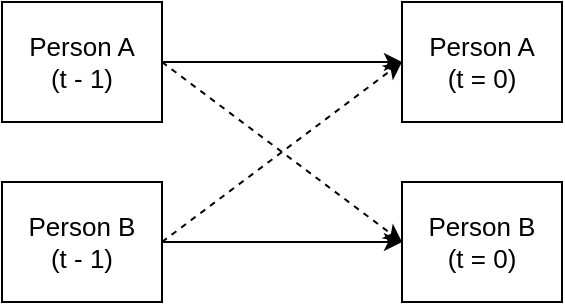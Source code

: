 <mxfile version="17.4.6" type="github">
  <diagram id="oJIDTCZlLFtbxgfG5ja2" name="Page-1">
    <mxGraphModel dx="398" dy="519" grid="0" gridSize="10" guides="1" tooltips="1" connect="1" arrows="1" fold="1" page="1" pageScale="1" pageWidth="827" pageHeight="1169" math="0" shadow="0">
      <root>
        <mxCell id="0" />
        <mxCell id="1" parent="0" />
        <mxCell id="TkH-27ubGUVcULufY3_F-6" style="edgeStyle=orthogonalEdgeStyle;rounded=0;orthogonalLoop=1;jettySize=auto;html=1;strokeWidth=1;fontSize=13;" edge="1" parent="1" source="TkH-27ubGUVcULufY3_F-1" target="TkH-27ubGUVcULufY3_F-3">
          <mxGeometry relative="1" as="geometry" />
        </mxCell>
        <mxCell id="TkH-27ubGUVcULufY3_F-8" style="rounded=0;orthogonalLoop=1;jettySize=auto;html=1;entryX=0;entryY=0.5;entryDx=0;entryDy=0;exitX=1;exitY=0.5;exitDx=0;exitDy=0;dashed=1;strokeWidth=1;fontSize=13;" edge="1" parent="1" source="TkH-27ubGUVcULufY3_F-1" target="TkH-27ubGUVcULufY3_F-5">
          <mxGeometry relative="1" as="geometry" />
        </mxCell>
        <mxCell id="TkH-27ubGUVcULufY3_F-1" value="Person A&lt;br style=&quot;font-size: 13px;&quot;&gt;(t - 1)" style="rounded=0;whiteSpace=wrap;html=1;strokeWidth=1;fontSize=13;" vertex="1" parent="1">
          <mxGeometry x="200" y="90" width="80" height="60" as="geometry" />
        </mxCell>
        <mxCell id="TkH-27ubGUVcULufY3_F-7" style="edgeStyle=orthogonalEdgeStyle;rounded=0;orthogonalLoop=1;jettySize=auto;html=1;strokeWidth=1;fontSize=13;" edge="1" parent="1" source="TkH-27ubGUVcULufY3_F-2" target="TkH-27ubGUVcULufY3_F-5">
          <mxGeometry relative="1" as="geometry" />
        </mxCell>
        <mxCell id="TkH-27ubGUVcULufY3_F-9" style="edgeStyle=none;rounded=0;orthogonalLoop=1;jettySize=auto;html=1;entryX=0;entryY=0.5;entryDx=0;entryDy=0;dashed=1;exitX=1;exitY=0.5;exitDx=0;exitDy=0;strokeWidth=1;fontSize=13;" edge="1" parent="1" source="TkH-27ubGUVcULufY3_F-2" target="TkH-27ubGUVcULufY3_F-3">
          <mxGeometry relative="1" as="geometry" />
        </mxCell>
        <mxCell id="TkH-27ubGUVcULufY3_F-2" value="Person B&lt;br style=&quot;font-size: 13px;&quot;&gt;(t - 1)" style="rounded=0;whiteSpace=wrap;html=1;strokeWidth=1;fontSize=13;" vertex="1" parent="1">
          <mxGeometry x="200" y="180" width="80" height="60" as="geometry" />
        </mxCell>
        <mxCell id="TkH-27ubGUVcULufY3_F-3" value="Person A&lt;br style=&quot;font-size: 13px;&quot;&gt;(t = 0)" style="rounded=0;whiteSpace=wrap;html=1;strokeWidth=1;fontSize=13;" vertex="1" parent="1">
          <mxGeometry x="400" y="90" width="80" height="60" as="geometry" />
        </mxCell>
        <mxCell id="TkH-27ubGUVcULufY3_F-5" value="Person B&lt;br style=&quot;font-size: 13px;&quot;&gt;(t = 0)" style="rounded=0;whiteSpace=wrap;html=1;strokeWidth=1;fontSize=13;" vertex="1" parent="1">
          <mxGeometry x="400" y="180" width="80" height="60" as="geometry" />
        </mxCell>
      </root>
    </mxGraphModel>
  </diagram>
</mxfile>
